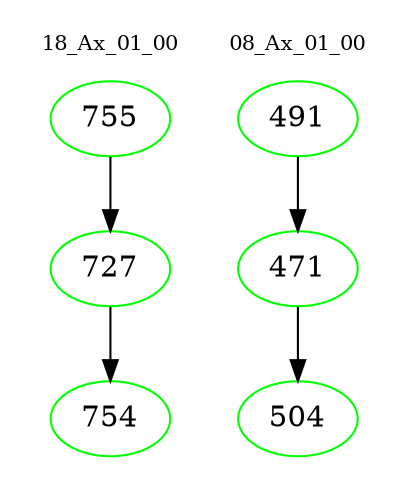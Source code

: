 digraph{
subgraph cluster_0 {
color = white
label = "18_Ax_01_00";
fontsize=10;
T0_755 [label="755", color="green"]
T0_755 -> T0_727 [color="black"]
T0_727 [label="727", color="green"]
T0_727 -> T0_754 [color="black"]
T0_754 [label="754", color="green"]
}
subgraph cluster_1 {
color = white
label = "08_Ax_01_00";
fontsize=10;
T1_491 [label="491", color="green"]
T1_491 -> T1_471 [color="black"]
T1_471 [label="471", color="green"]
T1_471 -> T1_504 [color="black"]
T1_504 [label="504", color="green"]
}
}
